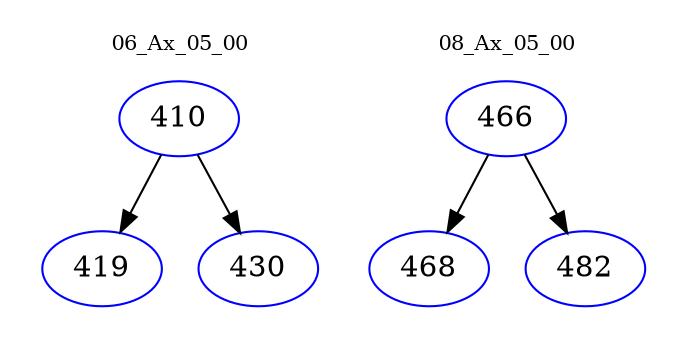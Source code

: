 digraph{
subgraph cluster_0 {
color = white
label = "06_Ax_05_00";
fontsize=10;
T0_410 [label="410", color="blue"]
T0_410 -> T0_419 [color="black"]
T0_419 [label="419", color="blue"]
T0_410 -> T0_430 [color="black"]
T0_430 [label="430", color="blue"]
}
subgraph cluster_1 {
color = white
label = "08_Ax_05_00";
fontsize=10;
T1_466 [label="466", color="blue"]
T1_466 -> T1_468 [color="black"]
T1_468 [label="468", color="blue"]
T1_466 -> T1_482 [color="black"]
T1_482 [label="482", color="blue"]
}
}

